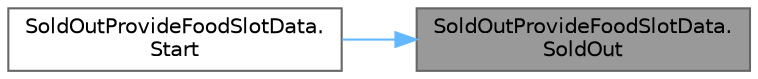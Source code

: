 digraph "SoldOutProvideFoodSlotData.SoldOut"
{
 // LATEX_PDF_SIZE
  bgcolor="transparent";
  edge [fontname=Helvetica,fontsize=10,labelfontname=Helvetica,labelfontsize=10];
  node [fontname=Helvetica,fontsize=10,shape=box,height=0.2,width=0.4];
  rankdir="RL";
  Node1 [id="Node000001",label="SoldOutProvideFoodSlotData.\lSoldOut",height=0.2,width=0.4,color="gray40", fillcolor="grey60", style="filled", fontcolor="black",tooltip=" "];
  Node1 -> Node2 [id="edge1_Node000001_Node000002",dir="back",color="steelblue1",style="solid",tooltip=" "];
  Node2 [id="Node000002",label="SoldOutProvideFoodSlotData.\lStart",height=0.2,width=0.4,color="grey40", fillcolor="white", style="filled",URL="$class_sold_out_provide_food_slot_data.html#a3ec823b20fada72138af642df6e92bac",tooltip=" "];
}
